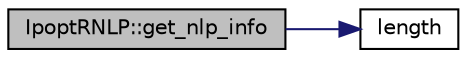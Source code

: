 digraph "IpoptRNLP::get_nlp_info"
{
  edge [fontname="Helvetica",fontsize="10",labelfontname="Helvetica",labelfontsize="10"];
  node [fontname="Helvetica",fontsize="10",shape=record];
  rankdir="LR";
  Node21 [label="IpoptRNLP::get_nlp_info",height=0.2,width=0.4,color="black", fillcolor="grey75", style="filled", fontcolor="black"];
  Node21 -> Node22 [color="midnightblue",fontsize="10",style="solid",fontname="Helvetica"];
  Node22 [label="length",height=0.2,width=0.4,color="black", fillcolor="white", style="filled",URL="$db/d34/_k_i_n_set_options_8m.html#a5e0258c639a26425f868c8129a9a0329"];
}
